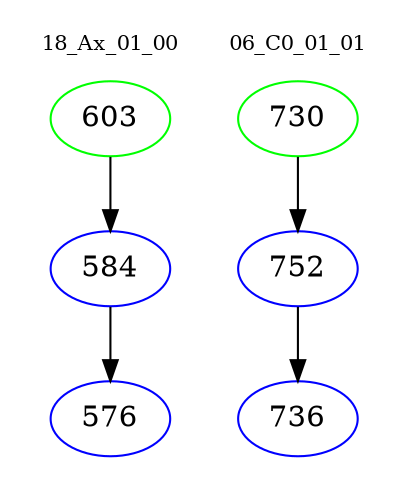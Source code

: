 digraph{
subgraph cluster_0 {
color = white
label = "18_Ax_01_00";
fontsize=10;
T0_603 [label="603", color="green"]
T0_603 -> T0_584 [color="black"]
T0_584 [label="584", color="blue"]
T0_584 -> T0_576 [color="black"]
T0_576 [label="576", color="blue"]
}
subgraph cluster_1 {
color = white
label = "06_C0_01_01";
fontsize=10;
T1_730 [label="730", color="green"]
T1_730 -> T1_752 [color="black"]
T1_752 [label="752", color="blue"]
T1_752 -> T1_736 [color="black"]
T1_736 [label="736", color="blue"]
}
}
